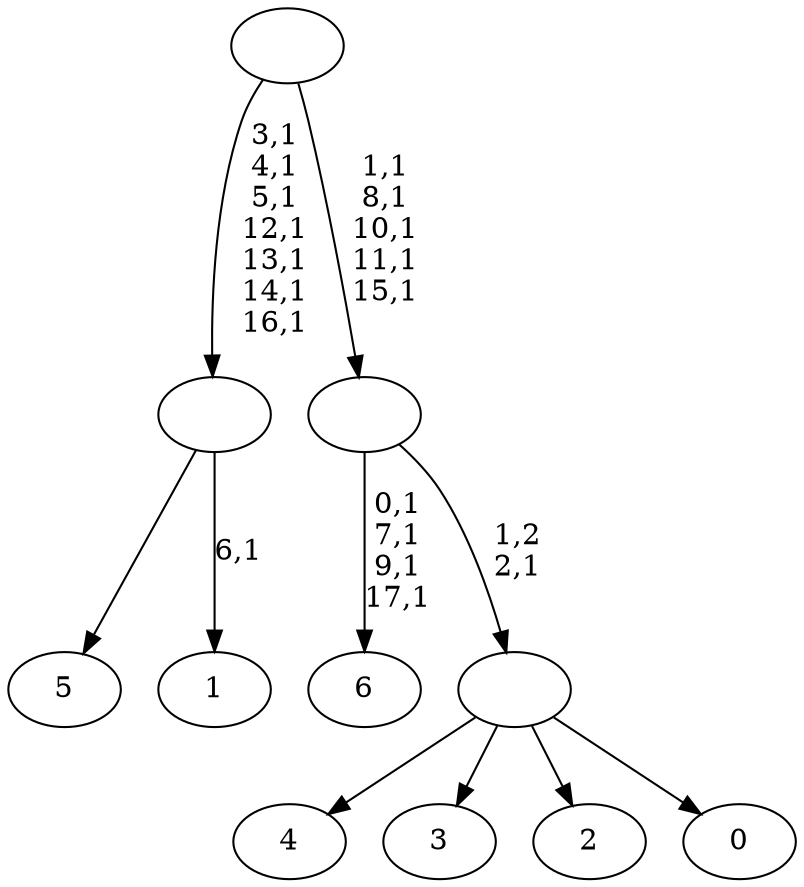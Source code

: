 digraph T {
	25 [label="6"]
	20 [label="5"]
	19 [label="4"]
	18 [label="3"]
	17 [label="2"]
	16 [label="1"]
	14 [label=""]
	7 [label="0"]
	6 [label=""]
	5 [label=""]
	0 [label=""]
	14 -> 16 [label="6,1"]
	14 -> 20 [label=""]
	6 -> 19 [label=""]
	6 -> 18 [label=""]
	6 -> 17 [label=""]
	6 -> 7 [label=""]
	5 -> 25 [label="0,1\n7,1\n9,1\n17,1"]
	5 -> 6 [label="1,2\n2,1"]
	0 -> 5 [label="1,1\n8,1\n10,1\n11,1\n15,1"]
	0 -> 14 [label="3,1\n4,1\n5,1\n12,1\n13,1\n14,1\n16,1"]
}
